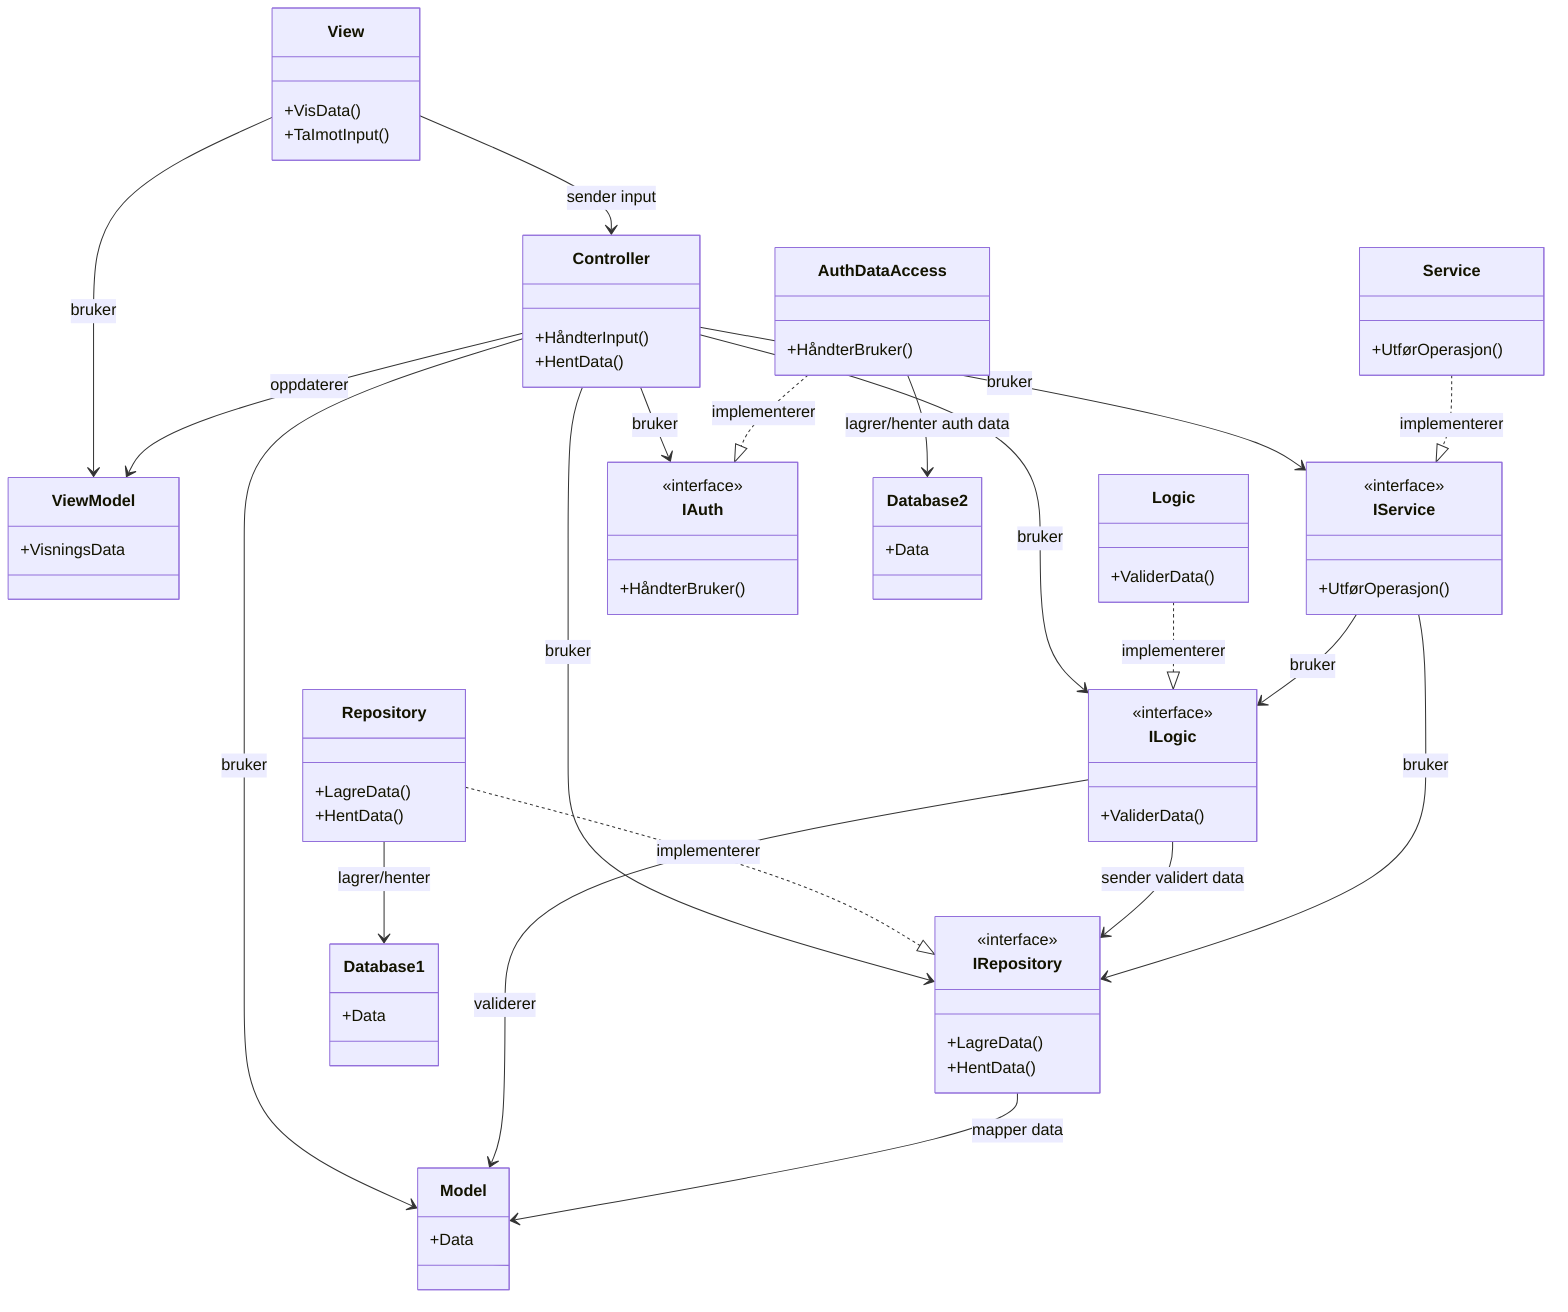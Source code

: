 classDiagram
    View --> ViewModel : bruker
    View --> Controller : sender input
    Controller --> ViewModel : oppdaterer
    Controller --> Model : bruker
    Controller --> ILogic : bruker
    Controller --> IRepository : bruker
    Controller --> IService : bruker
    
    Logic ..|> ILogic : implementerer
    Repository ..|> IRepository : implementerer
    Service ..|> IService : implementerer
    Repository --> Database1 : lagrer/henter
    
    ILogic --> IRepository : sender validert data
    ILogic --> Model : validerer
    IRepository --> Model : mapper data
    IService --> ILogic : bruker
    IService --> IRepository : bruker

    Controller --> IAuth : bruker
    AuthDataAccess ..|> IAuth : implementerer
    AuthDataAccess --> Database2 : lagrer/henter auth data
    class View{
        +VisData()
        +TaImotInput()
    }
    class ViewModel{
        +VisningsData
    }
    class Controller{
        +HåndterInput()
        +HentData()
    }
    class Model{
        +Data
    }
    class ILogic{
        <<interface>>
        +ValiderData()
    }
    class Logic{
        +ValiderData()
    }
    class IRepository{
        <<interface>>
        +LagreData()
        +HentData()
    }
    class Repository{
        +LagreData()
        +HentData()
    }
    class IService{
        <<interface>>
        +UtførOperasjon()
    }
    class Service{
        +UtførOperasjon()
    }
    class IAuth{
        <<interface>>
        +HåndterBruker()
    }
    class AuthDataAccess{
        +HåndterBruker()
    }
    class Database1{
        +Data
    }
    class Database2{
        +Data
    }
